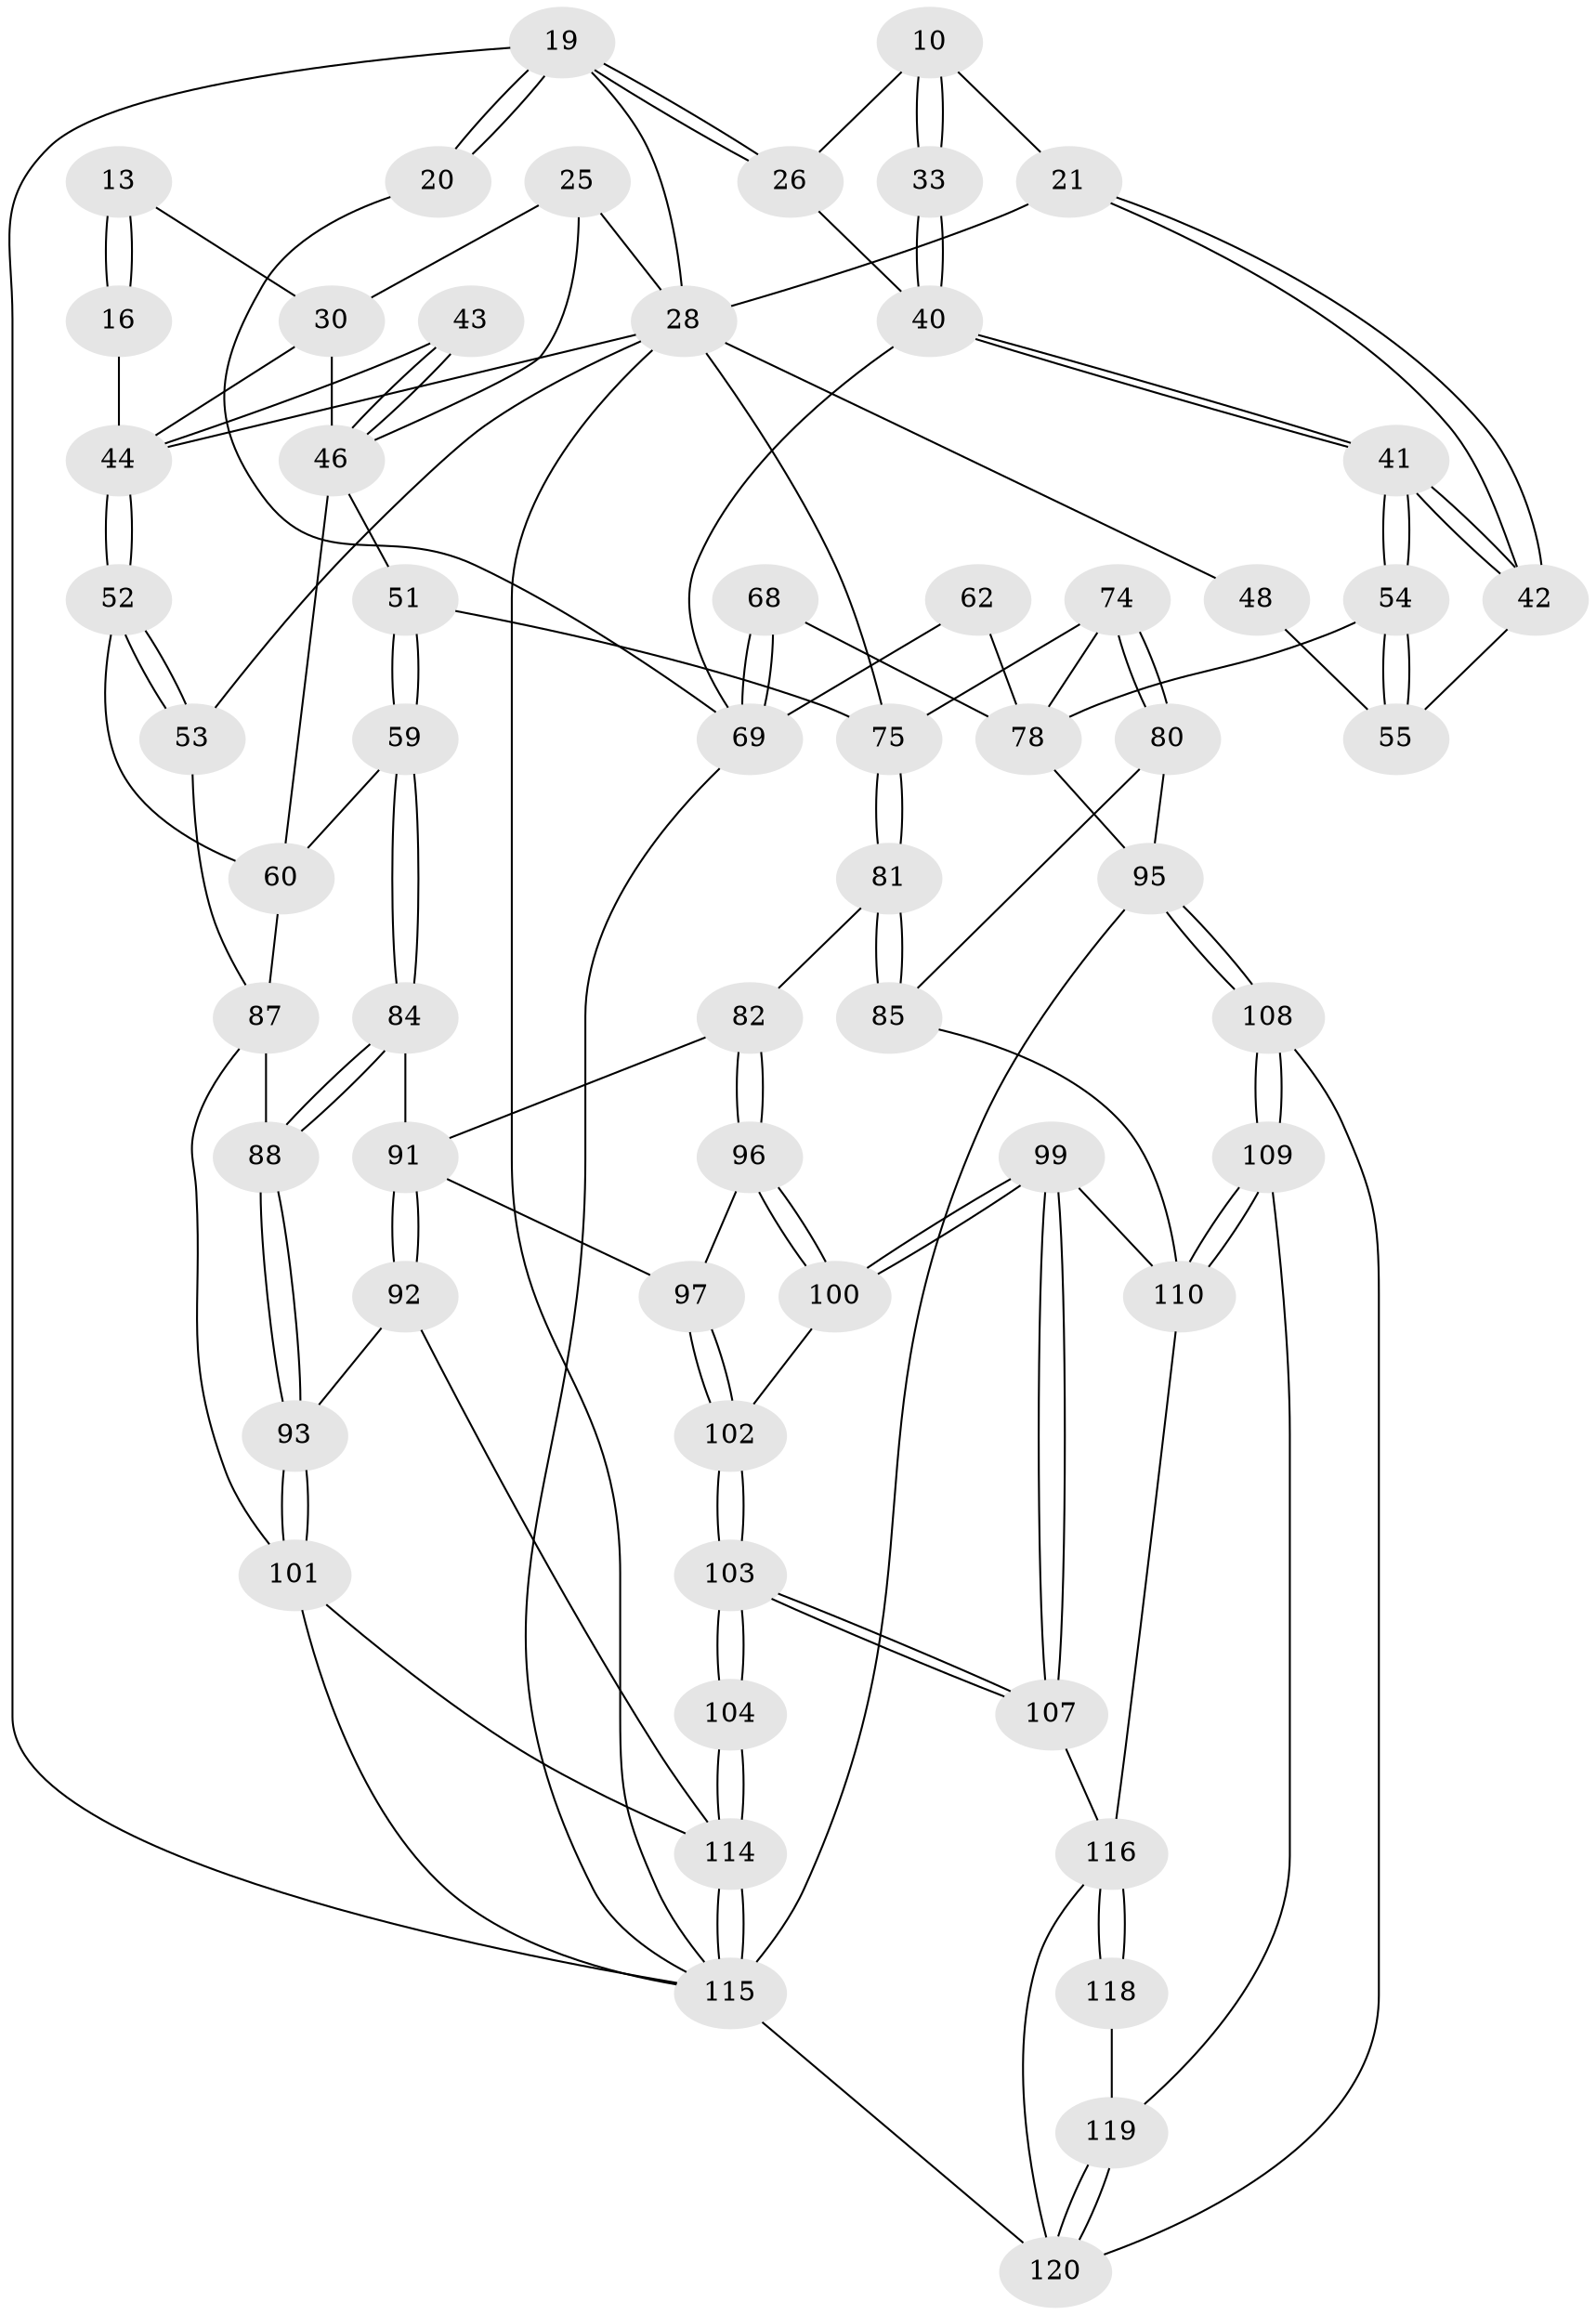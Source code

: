 // original degree distribution, {3: 0.03333333333333333, 6: 0.25833333333333336, 4: 0.24166666666666667, 5: 0.4666666666666667}
// Generated by graph-tools (version 1.1) at 2025/59/03/09/25 04:59:52]
// undirected, 60 vertices, 138 edges
graph export_dot {
graph [start="1"]
  node [color=gray90,style=filled];
  10 [pos="+0.7372965670840412+0.1028107047100423"];
  13 [pos="+0.22396594060715552+0.0779495188679781",super="+12"];
  16 [pos="+0.12433720062491006+0.12053044735850445"];
  19 [pos="+1+0.14353720840263076",super="+8+2"];
  20 [pos="+1+0.1519203120810235"];
  21 [pos="+0.6832221693551612+0.12293990547645066",super="+11"];
  25 [pos="+0.3542104946222733+0.05707839625510695",super="+24+15"];
  26 [pos="+0.8947358126046151+0.10161844798837613",super="+9"];
  28 [pos="+0.45594402507878573+0.2857363682463795",super="+27+23"];
  30 [pos="+0.2002424822092264+0.1559371468643301",super="+29"];
  33 [pos="+0.7712255867863389+0.13040211765031084"];
  40 [pos="+0.8127560264470671+0.2949142581489709",super="+39+32"];
  41 [pos="+0.7881998794284318+0.3092269713005526"];
  42 [pos="+0.6689214913623082+0.15875595317717828"];
  43 [pos="+0.21388282463453856+0.20460775918157292"];
  44 [pos="+0.12456734743078846+0.19201428879995383",super="+31"];
  46 [pos="+0.26016601074620427+0.2849403643339281",super="+45+34+35+36"];
  48 [pos="+0.49734475458646155+0.26356133721754393"];
  51 [pos="+0.41167004419974906+0.3364116565825755"];
  52 [pos="+0.11273529184003844+0.24935484892601725"];
  53 [pos="+0+0.2939988793601396"];
  54 [pos="+0.7588282208662683+0.33883699366480036"];
  55 [pos="+0.6922305132131334+0.30058845518949806",super="+47"];
  59 [pos="+0.3828162461595615+0.3778620617148025"];
  60 [pos="+0.15240297336720565+0.4438946147144692",super="+57"];
  62 [pos="+0.8718362987824512+0.45400068718457165"];
  68 [pos="+1+0.5098931328563294"];
  69 [pos="+1+0.5207150299794673",super="+37+38+67"];
  74 [pos="+0.5680768851329714+0.4602274078538776",super="+73+70"];
  75 [pos="+0.5047061082822382+0.4380553668321618",super="+71"];
  78 [pos="+0.9934864312756658+0.5361097929732261",super="+65+66"];
  80 [pos="+0.7220980859716949+0.6390160849103269"];
  81 [pos="+0.5164331853105898+0.5357128719624985"];
  82 [pos="+0.45849806244401575+0.5854950583234615"];
  84 [pos="+0.3643322108374571+0.47869123315196144"];
  85 [pos="+0.6964597577584147+0.6497056224895698"];
  87 [pos="+0+0.5721071543550449",super="+58+86"];
  88 [pos="+0.1481567496338128+0.5635238771380834"];
  91 [pos="+0.3389223439057138+0.5955640287640402",super="+83"];
  92 [pos="+0.23514762610395956+0.6431571820632389"];
  93 [pos="+0.16858285042677457+0.6070523482410181"];
  95 [pos="+0.7288034100792125+0.6376396426294325",super="+94+79"];
  96 [pos="+0.468628666603723+0.6164601336925944"];
  97 [pos="+0.37796429638302925+0.6546791816843445"];
  99 [pos="+0.5852071805550861+0.6984011796926276"];
  100 [pos="+0.4983325136603437+0.6599633939144385"];
  101 [pos="+0.07522314806959635+0.755151955680868",super="+89"];
  102 [pos="+0.39180404523733187+0.7112452073652661"];
  103 [pos="+0.3478305685674621+0.8231926744395668"];
  104 [pos="+0.33417572645564925+0.8303087501463492"];
  107 [pos="+0.4885932854102644+0.8200560912230924"];
  108 [pos="+0.7769854618335548+0.9388253293627392"];
  109 [pos="+0.7326129829035977+0.9273196192408578"];
  110 [pos="+0.6421577901211736+0.8623893934449643",super="+98"];
  114 [pos="+0.25289988483828213+1",super="+106+105"];
  115 [pos="+0.22533141078502633+1",super="+90"];
  116 [pos="+0.5001173941113872+0.9694552000813803",super="+113+112"];
  118 [pos="+0.5853034815168469+0.9481072078509414"];
  119 [pos="+0.6067003997967414+0.972121417727596"];
  120 [pos="+0.6267556765590196+1",super="+117+111"];
  10 -- 33;
  10 -- 33;
  10 -- 26;
  10 -- 21;
  13 -- 16 [weight=2];
  13 -- 16;
  13 -- 30;
  16 -- 44;
  19 -- 20 [weight=2];
  19 -- 20;
  19 -- 26 [weight=2];
  19 -- 26;
  19 -- 28;
  19 -- 115;
  20 -- 69;
  21 -- 42;
  21 -- 42;
  21 -- 28 [weight=2];
  25 -- 28 [weight=3];
  25 -- 46;
  25 -- 30;
  26 -- 40;
  28 -- 48;
  28 -- 53;
  28 -- 75;
  28 -- 115;
  28 -- 44;
  30 -- 46 [weight=2];
  30 -- 44;
  33 -- 40 [weight=2];
  33 -- 40;
  40 -- 41;
  40 -- 41;
  40 -- 69;
  41 -- 42;
  41 -- 42;
  41 -- 54;
  41 -- 54;
  42 -- 55;
  43 -- 44;
  43 -- 46 [weight=2];
  43 -- 46;
  44 -- 52;
  44 -- 52;
  46 -- 51;
  46 -- 60;
  48 -- 55 [weight=2];
  51 -- 59;
  51 -- 59;
  51 -- 75;
  52 -- 53;
  52 -- 53;
  52 -- 60;
  53 -- 87;
  54 -- 55;
  54 -- 55;
  54 -- 78;
  59 -- 60;
  59 -- 84;
  59 -- 84;
  60 -- 87 [weight=2];
  62 -- 69 [weight=2];
  62 -- 78;
  68 -- 69 [weight=2];
  68 -- 69;
  68 -- 78;
  69 -- 115;
  74 -- 75 [weight=2];
  74 -- 80;
  74 -- 80;
  74 -- 78 [weight=2];
  75 -- 81;
  75 -- 81;
  78 -- 95 [weight=2];
  80 -- 85;
  80 -- 95;
  81 -- 82;
  81 -- 85;
  81 -- 85;
  82 -- 96;
  82 -- 96;
  82 -- 91;
  84 -- 88;
  84 -- 88;
  84 -- 91;
  85 -- 110;
  87 -- 88;
  87 -- 101;
  88 -- 93;
  88 -- 93;
  91 -- 92;
  91 -- 92;
  91 -- 97;
  92 -- 93;
  92 -- 114;
  93 -- 101;
  93 -- 101;
  95 -- 108;
  95 -- 108;
  95 -- 115;
  96 -- 97;
  96 -- 100;
  96 -- 100;
  97 -- 102;
  97 -- 102;
  99 -- 100;
  99 -- 100;
  99 -- 107;
  99 -- 107;
  99 -- 110;
  100 -- 102;
  101 -- 114;
  101 -- 115;
  102 -- 103;
  102 -- 103;
  103 -- 104;
  103 -- 104;
  103 -- 107;
  103 -- 107;
  104 -- 114 [weight=2];
  104 -- 114;
  107 -- 116;
  108 -- 109;
  108 -- 109;
  108 -- 120;
  109 -- 110;
  109 -- 110;
  109 -- 119;
  110 -- 116;
  114 -- 115;
  114 -- 115;
  115 -- 120 [weight=2];
  116 -- 118 [weight=2];
  116 -- 118;
  116 -- 120;
  118 -- 119;
  119 -- 120;
  119 -- 120;
}
